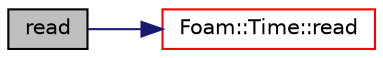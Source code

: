 digraph "read"
{
  bgcolor="transparent";
  edge [fontname="Helvetica",fontsize="10",labelfontname="Helvetica",labelfontsize="10"];
  node [fontname="Helvetica",fontsize="10",shape=record];
  rankdir="LR";
  Node753 [label="read",height=0.2,width=0.4,color="black", fillcolor="grey75", style="filled", fontcolor="black"];
  Node753 -> Node754 [color="midnightblue",fontsize="10",style="solid",fontname="Helvetica"];
  Node754 [label="Foam::Time::read",height=0.2,width=0.4,color="red",URL="$a27457.html#af816873151ddb0126e98bb2f914d8ed5",tooltip="Read control dictionary, update controls and time. "];
}

